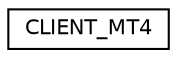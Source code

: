 digraph "Graphical Class Hierarchy"
{
 // LATEX_PDF_SIZE
  edge [fontname="Helvetica",fontsize="10",labelfontname="Helvetica",labelfontsize="10"];
  node [fontname="Helvetica",fontsize="10",shape=record];
  rankdir="LR";
  Node0 [label="CLIENT_MT4",height=0.2,width=0.4,color="black", fillcolor="white", style="filled",URL="$classalphatrading_1_1trading_1_1trader_1_1client__MT4_1_1CLIENT__MT4.html",tooltip=" "];
}
